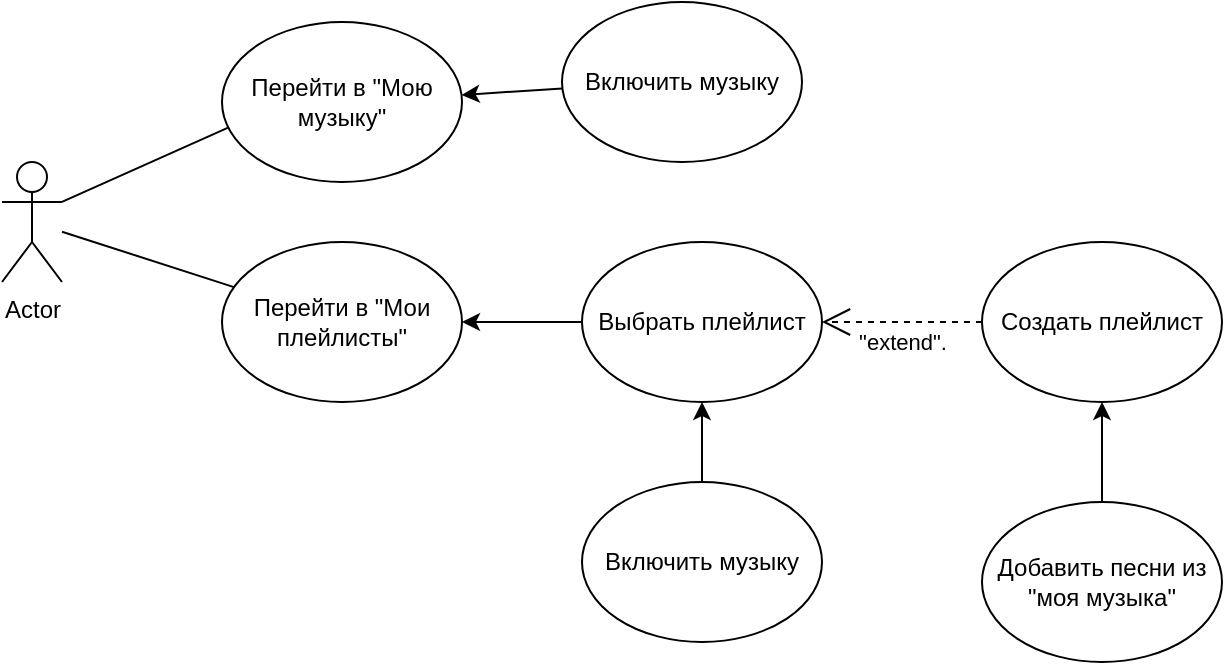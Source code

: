 <mxfile version="26.0.5">
  <diagram name="Страница — 1" id="OSdip_R_SAVRn6R-MpI1">
    <mxGraphModel dx="989" dy="539" grid="1" gridSize="10" guides="1" tooltips="1" connect="1" arrows="1" fold="1" page="1" pageScale="1" pageWidth="827" pageHeight="1169" math="0" shadow="0">
      <root>
        <mxCell id="0" />
        <mxCell id="1" parent="0" />
        <mxCell id="1n0cMs4RUWe2Yb6LNVbh-1" value="Actor" style="shape=umlActor;verticalLabelPosition=bottom;verticalAlign=top;html=1;outlineConnect=0;" vertex="1" parent="1">
          <mxGeometry x="40" y="90" width="30" height="60" as="geometry" />
        </mxCell>
        <mxCell id="1n0cMs4RUWe2Yb6LNVbh-2" value="Перейти в &quot;Мою музыку&quot;" style="ellipse;whiteSpace=wrap;html=1;" vertex="1" parent="1">
          <mxGeometry x="150" y="20" width="120" height="80" as="geometry" />
        </mxCell>
        <mxCell id="1n0cMs4RUWe2Yb6LNVbh-3" value="Перейти в &quot;Мои плейлисты&quot;" style="ellipse;whiteSpace=wrap;html=1;" vertex="1" parent="1">
          <mxGeometry x="150" y="130" width="120" height="80" as="geometry" />
        </mxCell>
        <mxCell id="1n0cMs4RUWe2Yb6LNVbh-4" value="Выбрать плейлист" style="ellipse;whiteSpace=wrap;html=1;" vertex="1" parent="1">
          <mxGeometry x="330" y="130" width="120" height="80" as="geometry" />
        </mxCell>
        <mxCell id="1n0cMs4RUWe2Yb6LNVbh-6" value="" style="endArrow=classic;html=1;rounded=0;entryX=1;entryY=0.5;entryDx=0;entryDy=0;exitX=0;exitY=0.5;exitDx=0;exitDy=0;" edge="1" parent="1" source="1n0cMs4RUWe2Yb6LNVbh-4" target="1n0cMs4RUWe2Yb6LNVbh-3">
          <mxGeometry width="50" height="50" relative="1" as="geometry">
            <mxPoint x="310" y="260" as="sourcePoint" />
            <mxPoint x="360" y="210" as="targetPoint" />
          </mxGeometry>
        </mxCell>
        <mxCell id="1n0cMs4RUWe2Yb6LNVbh-7" value="" style="endArrow=none;html=1;rounded=0;" edge="1" parent="1" source="1n0cMs4RUWe2Yb6LNVbh-1" target="1n0cMs4RUWe2Yb6LNVbh-3">
          <mxGeometry width="50" height="50" relative="1" as="geometry">
            <mxPoint x="80" y="230" as="sourcePoint" />
            <mxPoint x="130" y="180" as="targetPoint" />
          </mxGeometry>
        </mxCell>
        <mxCell id="1n0cMs4RUWe2Yb6LNVbh-8" value="" style="endArrow=none;html=1;rounded=0;entryX=0.028;entryY=0.659;entryDx=0;entryDy=0;exitX=1;exitY=0.333;exitDx=0;exitDy=0;exitPerimeter=0;entryPerimeter=0;" edge="1" parent="1" source="1n0cMs4RUWe2Yb6LNVbh-1" target="1n0cMs4RUWe2Yb6LNVbh-2">
          <mxGeometry width="50" height="50" relative="1" as="geometry">
            <mxPoint x="80" y="60" as="sourcePoint" />
            <mxPoint x="210" y="87" as="targetPoint" />
          </mxGeometry>
        </mxCell>
        <mxCell id="1n0cMs4RUWe2Yb6LNVbh-9" value="Создать плейлист" style="ellipse;whiteSpace=wrap;html=1;" vertex="1" parent="1">
          <mxGeometry x="530" y="130" width="120" height="80" as="geometry" />
        </mxCell>
        <mxCell id="1n0cMs4RUWe2Yb6LNVbh-10" value="&lt;div&gt;&quot;extend&quot;.&lt;/div&gt;" style="endArrow=open;endSize=12;dashed=1;html=1;rounded=0;" edge="1" parent="1" source="1n0cMs4RUWe2Yb6LNVbh-9" target="1n0cMs4RUWe2Yb6LNVbh-4">
          <mxGeometry y="10" width="160" relative="1" as="geometry">
            <mxPoint x="420" y="250" as="sourcePoint" />
            <mxPoint x="580" y="250" as="targetPoint" />
            <mxPoint as="offset" />
          </mxGeometry>
        </mxCell>
        <mxCell id="1n0cMs4RUWe2Yb6LNVbh-11" value="Включить музыку" style="ellipse;whiteSpace=wrap;html=1;" vertex="1" parent="1">
          <mxGeometry x="320" y="10" width="120" height="80" as="geometry" />
        </mxCell>
        <mxCell id="1n0cMs4RUWe2Yb6LNVbh-12" value="" style="endArrow=classic;html=1;rounded=0;" edge="1" parent="1" source="1n0cMs4RUWe2Yb6LNVbh-11" target="1n0cMs4RUWe2Yb6LNVbh-2">
          <mxGeometry width="50" height="50" relative="1" as="geometry">
            <mxPoint x="340" y="180" as="sourcePoint" />
            <mxPoint x="280" y="180" as="targetPoint" />
          </mxGeometry>
        </mxCell>
        <mxCell id="1n0cMs4RUWe2Yb6LNVbh-13" value="Включить музыку" style="ellipse;whiteSpace=wrap;html=1;" vertex="1" parent="1">
          <mxGeometry x="330" y="250" width="120" height="80" as="geometry" />
        </mxCell>
        <mxCell id="1n0cMs4RUWe2Yb6LNVbh-14" value="" style="endArrow=classic;html=1;rounded=0;" edge="1" parent="1" source="1n0cMs4RUWe2Yb6LNVbh-13" target="1n0cMs4RUWe2Yb6LNVbh-4">
          <mxGeometry width="50" height="50" relative="1" as="geometry">
            <mxPoint x="375" y="420.28" as="sourcePoint" />
            <mxPoint x="397.045" y="190.003" as="targetPoint" />
          </mxGeometry>
        </mxCell>
        <mxCell id="1n0cMs4RUWe2Yb6LNVbh-15" value="Добавить песни из &quot;моя музыка&quot;" style="ellipse;whiteSpace=wrap;html=1;" vertex="1" parent="1">
          <mxGeometry x="530" y="260" width="120" height="80" as="geometry" />
        </mxCell>
        <mxCell id="1n0cMs4RUWe2Yb6LNVbh-16" value="" style="endArrow=classic;html=1;rounded=0;" edge="1" parent="1" source="1n0cMs4RUWe2Yb6LNVbh-15" target="1n0cMs4RUWe2Yb6LNVbh-9">
          <mxGeometry width="50" height="50" relative="1" as="geometry">
            <mxPoint x="423" y="250" as="sourcePoint" />
            <mxPoint x="417" y="220" as="targetPoint" />
          </mxGeometry>
        </mxCell>
      </root>
    </mxGraphModel>
  </diagram>
</mxfile>
